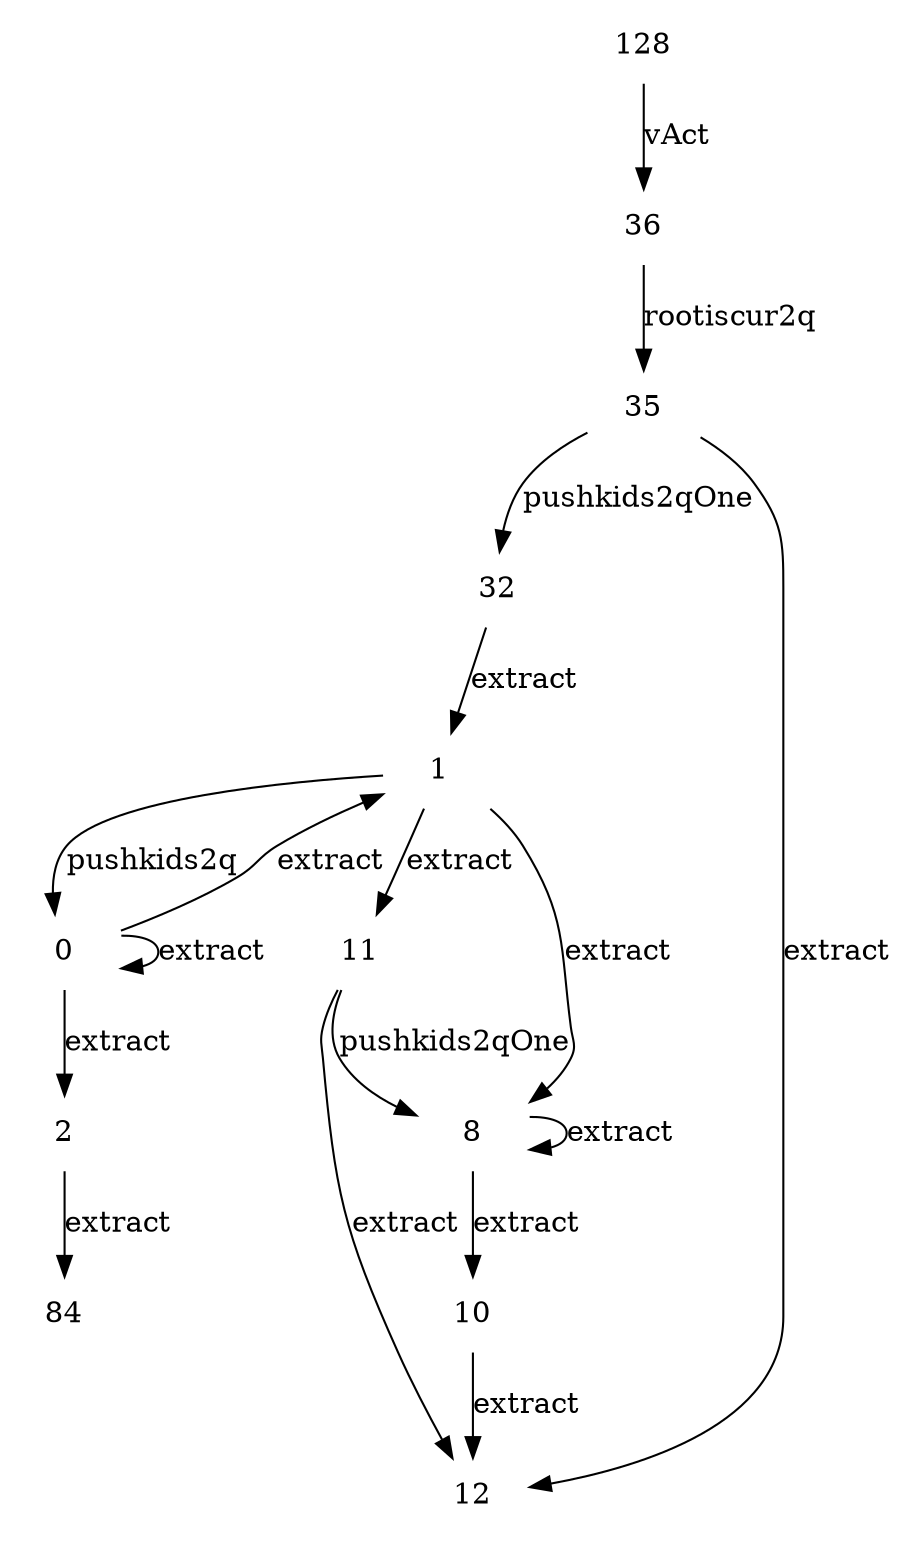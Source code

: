 digraph G {
    node [shape=plaintext]
128->36[label = "vAct"]
36->35[label = "rootiscur2q"]
35->32[label = "pushkids2qOne"]
35->12[label = "extract"]
32->1[label = "extract"]
1->0[label = "pushkids2q"]
1->11[label = "extract"]1->8[label = "extract"]
0->1[label = "extract"]0->0[label = "extract"]0->2[label = "extract"]
11->8[label = "pushkids2qOne"]
11->12[label = "extract"]
8->8[label = "extract"]8->10[label = "extract"]
10->12[label = "extract"]
2->84[label = "extract"]

}